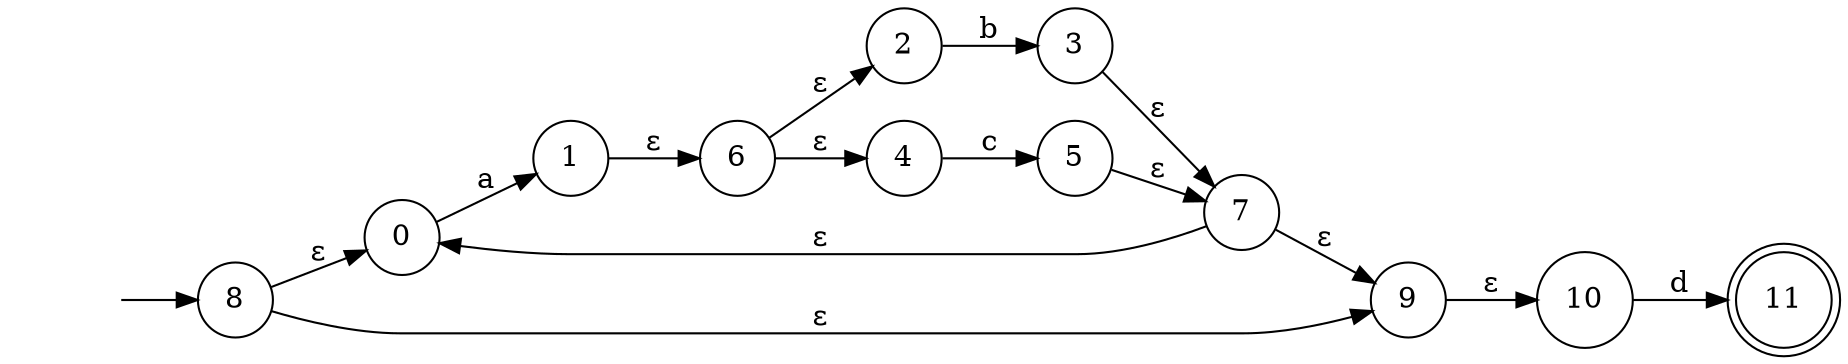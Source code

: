 digraph NFA {
    rankdir=LR;
    node [shape=circle];
    start [shape=none, label=""];
    start -> 8;
    11 [shape=doublecircle];
    8 -> 0 [label="ε"];
    8 -> 9 [label="ε"];
    9 -> 10 [label="ε"];
    0 -> 1 [label="a"];
    1 -> 6 [label="ε"];
    6 -> 2 [label="ε"];
    6 -> 4 [label="ε"];
    7 -> 0 [label="ε"];
    7 -> 9 [label="ε"];
    2 -> 3 [label="b"];
    3 -> 7 [label="ε"];
    4 -> 5 [label="c"];
    5 -> 7 [label="ε"];
    10 -> 11 [label="d"];
}
